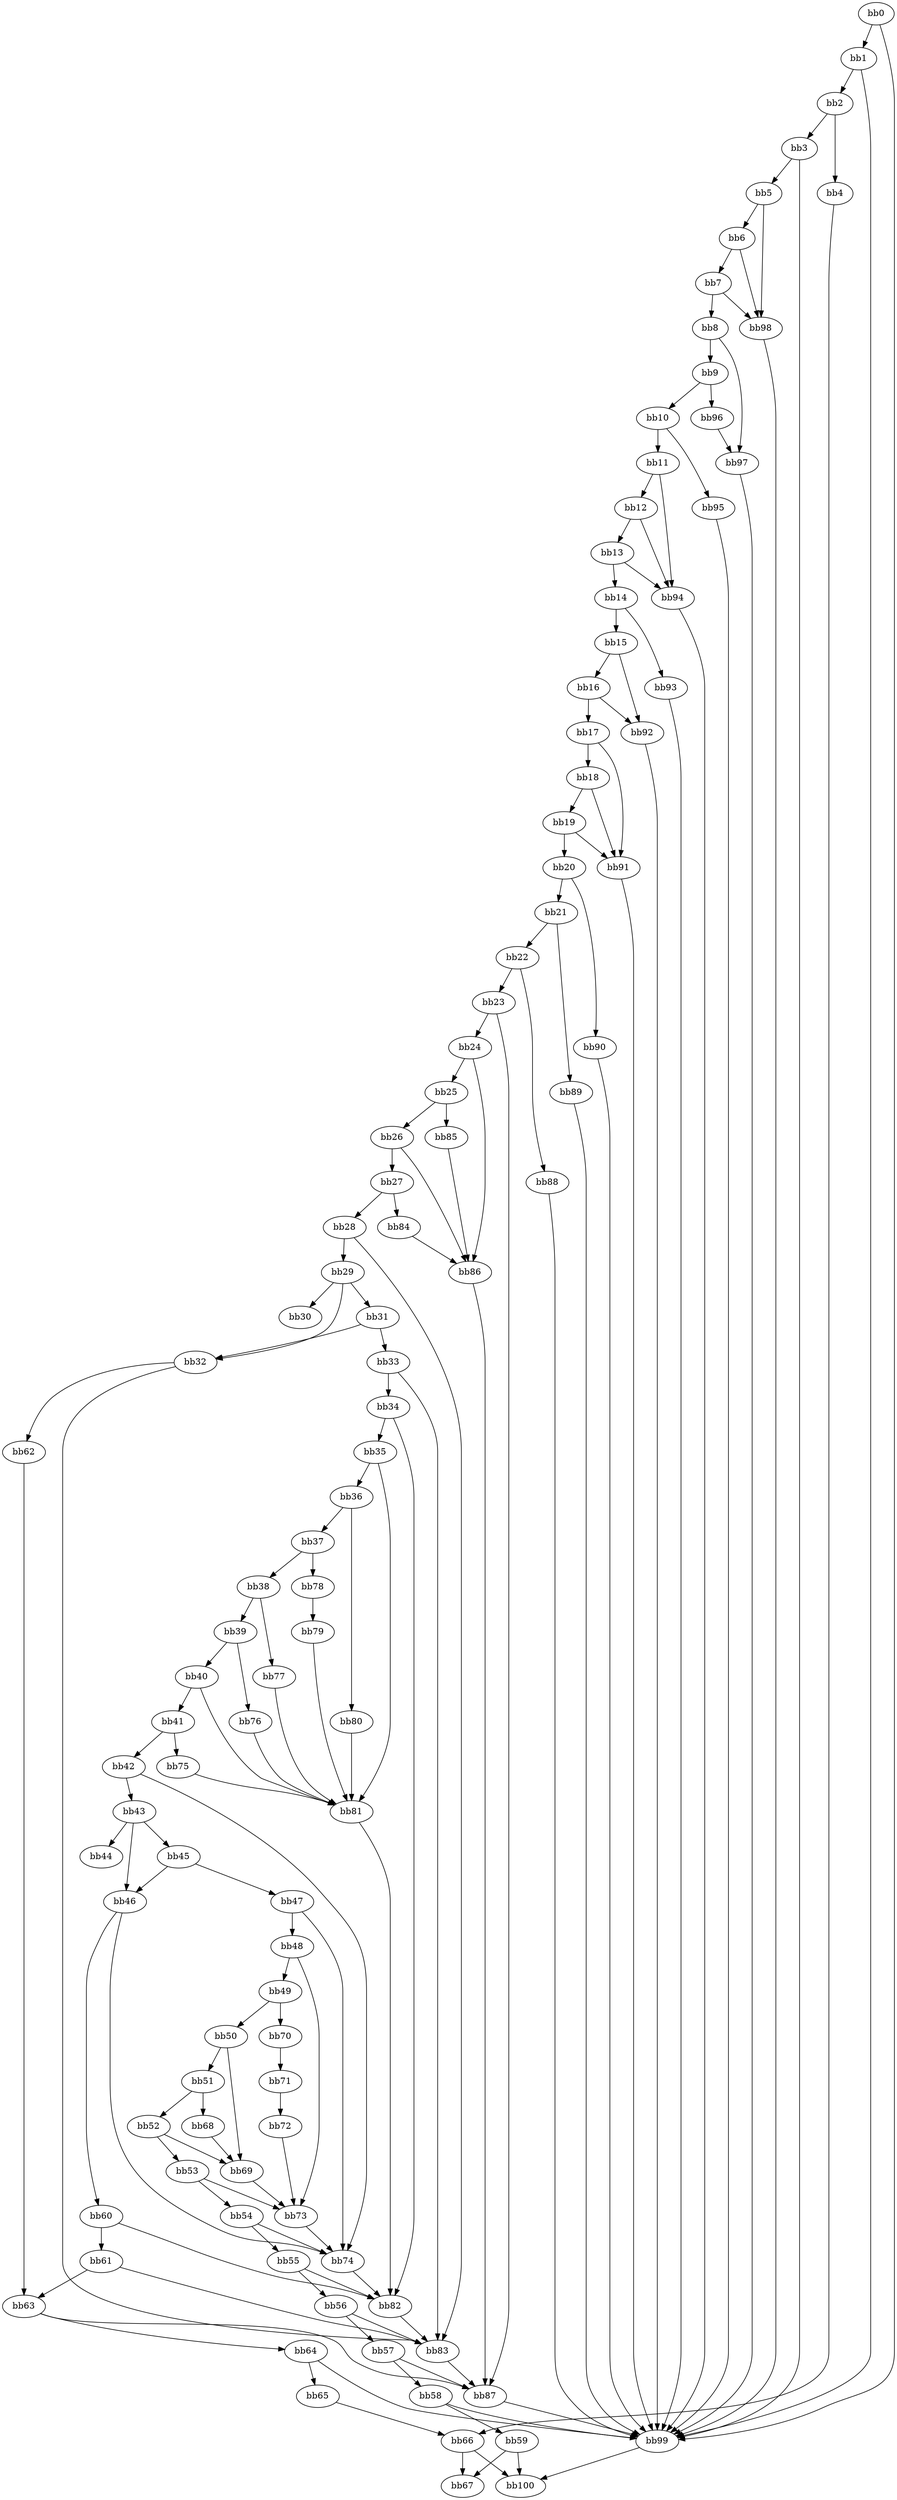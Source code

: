 digraph {
    0 [ label = "bb0\l" ]
    1 [ label = "bb1\l" ]
    2 [ label = "bb2\l" ]
    3 [ label = "bb3\l" ]
    4 [ label = "bb4\l" ]
    5 [ label = "bb5\l" ]
    6 [ label = "bb6\l" ]
    7 [ label = "bb7\l" ]
    8 [ label = "bb8\l" ]
    9 [ label = "bb9\l" ]
    10 [ label = "bb10\l" ]
    11 [ label = "bb11\l" ]
    12 [ label = "bb12\l" ]
    13 [ label = "bb13\l" ]
    14 [ label = "bb14\l" ]
    15 [ label = "bb15\l" ]
    16 [ label = "bb16\l" ]
    17 [ label = "bb17\l" ]
    18 [ label = "bb18\l" ]
    19 [ label = "bb19\l" ]
    20 [ label = "bb20\l" ]
    21 [ label = "bb21\l" ]
    22 [ label = "bb22\l" ]
    23 [ label = "bb23\l" ]
    24 [ label = "bb24\l" ]
    25 [ label = "bb25\l" ]
    26 [ label = "bb26\l" ]
    27 [ label = "bb27\l" ]
    28 [ label = "bb28\l" ]
    29 [ label = "bb29\l" ]
    30 [ label = "bb30\l" ]
    31 [ label = "bb31\l" ]
    32 [ label = "bb32\l" ]
    33 [ label = "bb33\l" ]
    34 [ label = "bb34\l" ]
    35 [ label = "bb35\l" ]
    36 [ label = "bb36\l" ]
    37 [ label = "bb37\l" ]
    38 [ label = "bb38\l" ]
    39 [ label = "bb39\l" ]
    40 [ label = "bb40\l" ]
    41 [ label = "bb41\l" ]
    42 [ label = "bb42\l" ]
    43 [ label = "bb43\l" ]
    44 [ label = "bb44\l" ]
    45 [ label = "bb45\l" ]
    46 [ label = "bb46\l" ]
    47 [ label = "bb47\l" ]
    48 [ label = "bb48\l" ]
    49 [ label = "bb49\l" ]
    50 [ label = "bb50\l" ]
    51 [ label = "bb51\l" ]
    52 [ label = "bb52\l" ]
    53 [ label = "bb53\l" ]
    54 [ label = "bb54\l" ]
    55 [ label = "bb55\l" ]
    56 [ label = "bb56\l" ]
    57 [ label = "bb57\l" ]
    58 [ label = "bb58\l" ]
    59 [ label = "bb59\l" ]
    60 [ label = "bb60\l" ]
    61 [ label = "bb61\l" ]
    62 [ label = "bb62\l" ]
    63 [ label = "bb63\l" ]
    64 [ label = "bb64\l" ]
    65 [ label = "bb65\l" ]
    66 [ label = "bb66\l" ]
    67 [ label = "bb67\l" ]
    68 [ label = "bb68\l" ]
    69 [ label = "bb69\l" ]
    70 [ label = "bb70\l" ]
    71 [ label = "bb71\l" ]
    72 [ label = "bb72\l" ]
    73 [ label = "bb73\l" ]
    74 [ label = "bb74\l" ]
    75 [ label = "bb75\l" ]
    76 [ label = "bb76\l" ]
    77 [ label = "bb77\l" ]
    78 [ label = "bb78\l" ]
    79 [ label = "bb79\l" ]
    80 [ label = "bb80\l" ]
    81 [ label = "bb81\l" ]
    82 [ label = "bb82\l" ]
    83 [ label = "bb83\l" ]
    84 [ label = "bb84\l" ]
    85 [ label = "bb85\l" ]
    86 [ label = "bb86\l" ]
    87 [ label = "bb87\l" ]
    88 [ label = "bb88\l" ]
    89 [ label = "bb89\l" ]
    90 [ label = "bb90\l" ]
    91 [ label = "bb91\l" ]
    92 [ label = "bb92\l" ]
    93 [ label = "bb93\l" ]
    94 [ label = "bb94\l" ]
    95 [ label = "bb95\l" ]
    96 [ label = "bb96\l" ]
    97 [ label = "bb97\l" ]
    98 [ label = "bb98\l" ]
    99 [ label = "bb99\l" ]
    100 [ label = "bb100\l" ]
    0 -> 1 [ ]
    0 -> 99 [ ]
    1 -> 2 [ ]
    1 -> 99 [ ]
    2 -> 3 [ ]
    2 -> 4 [ ]
    3 -> 5 [ ]
    3 -> 99 [ ]
    4 -> 66 [ ]
    5 -> 6 [ ]
    5 -> 98 [ ]
    6 -> 7 [ ]
    6 -> 98 [ ]
    7 -> 8 [ ]
    7 -> 98 [ ]
    8 -> 9 [ ]
    8 -> 97 [ ]
    9 -> 10 [ ]
    9 -> 96 [ ]
    10 -> 11 [ ]
    10 -> 95 [ ]
    11 -> 12 [ ]
    11 -> 94 [ ]
    12 -> 13 [ ]
    12 -> 94 [ ]
    13 -> 14 [ ]
    13 -> 94 [ ]
    14 -> 15 [ ]
    14 -> 93 [ ]
    15 -> 16 [ ]
    15 -> 92 [ ]
    16 -> 17 [ ]
    16 -> 92 [ ]
    17 -> 18 [ ]
    17 -> 91 [ ]
    18 -> 19 [ ]
    18 -> 91 [ ]
    19 -> 20 [ ]
    19 -> 91 [ ]
    20 -> 21 [ ]
    20 -> 90 [ ]
    21 -> 22 [ ]
    21 -> 89 [ ]
    22 -> 23 [ ]
    22 -> 88 [ ]
    23 -> 24 [ ]
    23 -> 87 [ ]
    24 -> 25 [ ]
    24 -> 86 [ ]
    25 -> 26 [ ]
    25 -> 85 [ ]
    26 -> 27 [ ]
    26 -> 86 [ ]
    27 -> 28 [ ]
    27 -> 84 [ ]
    28 -> 29 [ ]
    28 -> 83 [ ]
    29 -> 30 [ ]
    29 -> 31 [ ]
    29 -> 32 [ ]
    31 -> 32 [ ]
    31 -> 33 [ ]
    32 -> 62 [ ]
    32 -> 83 [ ]
    33 -> 34 [ ]
    33 -> 83 [ ]
    34 -> 35 [ ]
    34 -> 82 [ ]
    35 -> 36 [ ]
    35 -> 81 [ ]
    36 -> 37 [ ]
    36 -> 80 [ ]
    37 -> 38 [ ]
    37 -> 78 [ ]
    38 -> 39 [ ]
    38 -> 77 [ ]
    39 -> 40 [ ]
    39 -> 76 [ ]
    40 -> 41 [ ]
    40 -> 81 [ ]
    41 -> 42 [ ]
    41 -> 75 [ ]
    42 -> 43 [ ]
    42 -> 74 [ ]
    43 -> 44 [ ]
    43 -> 45 [ ]
    43 -> 46 [ ]
    45 -> 46 [ ]
    45 -> 47 [ ]
    46 -> 60 [ ]
    46 -> 74 [ ]
    47 -> 48 [ ]
    47 -> 74 [ ]
    48 -> 49 [ ]
    48 -> 73 [ ]
    49 -> 50 [ ]
    49 -> 70 [ ]
    50 -> 51 [ ]
    50 -> 69 [ ]
    51 -> 52 [ ]
    51 -> 68 [ ]
    52 -> 53 [ ]
    52 -> 69 [ ]
    53 -> 54 [ ]
    53 -> 73 [ ]
    54 -> 55 [ ]
    54 -> 74 [ ]
    55 -> 56 [ ]
    55 -> 82 [ ]
    56 -> 57 [ ]
    56 -> 83 [ ]
    57 -> 58 [ ]
    57 -> 87 [ ]
    58 -> 59 [ ]
    58 -> 99 [ ]
    59 -> 67 [ ]
    59 -> 100 [ ]
    60 -> 61 [ ]
    60 -> 82 [ ]
    61 -> 63 [ ]
    61 -> 83 [ ]
    62 -> 63 [ ]
    63 -> 64 [ ]
    63 -> 87 [ ]
    64 -> 65 [ ]
    64 -> 99 [ ]
    65 -> 66 [ ]
    66 -> 67 [ ]
    66 -> 100 [ ]
    68 -> 69 [ ]
    69 -> 73 [ ]
    70 -> 71 [ ]
    71 -> 72 [ ]
    72 -> 73 [ ]
    73 -> 74 [ ]
    74 -> 82 [ ]
    75 -> 81 [ ]
    76 -> 81 [ ]
    77 -> 81 [ ]
    78 -> 79 [ ]
    79 -> 81 [ ]
    80 -> 81 [ ]
    81 -> 82 [ ]
    82 -> 83 [ ]
    83 -> 87 [ ]
    84 -> 86 [ ]
    85 -> 86 [ ]
    86 -> 87 [ ]
    87 -> 99 [ ]
    88 -> 99 [ ]
    89 -> 99 [ ]
    90 -> 99 [ ]
    91 -> 99 [ ]
    92 -> 99 [ ]
    93 -> 99 [ ]
    94 -> 99 [ ]
    95 -> 99 [ ]
    96 -> 97 [ ]
    97 -> 99 [ ]
    98 -> 99 [ ]
    99 -> 100 [ ]
}

